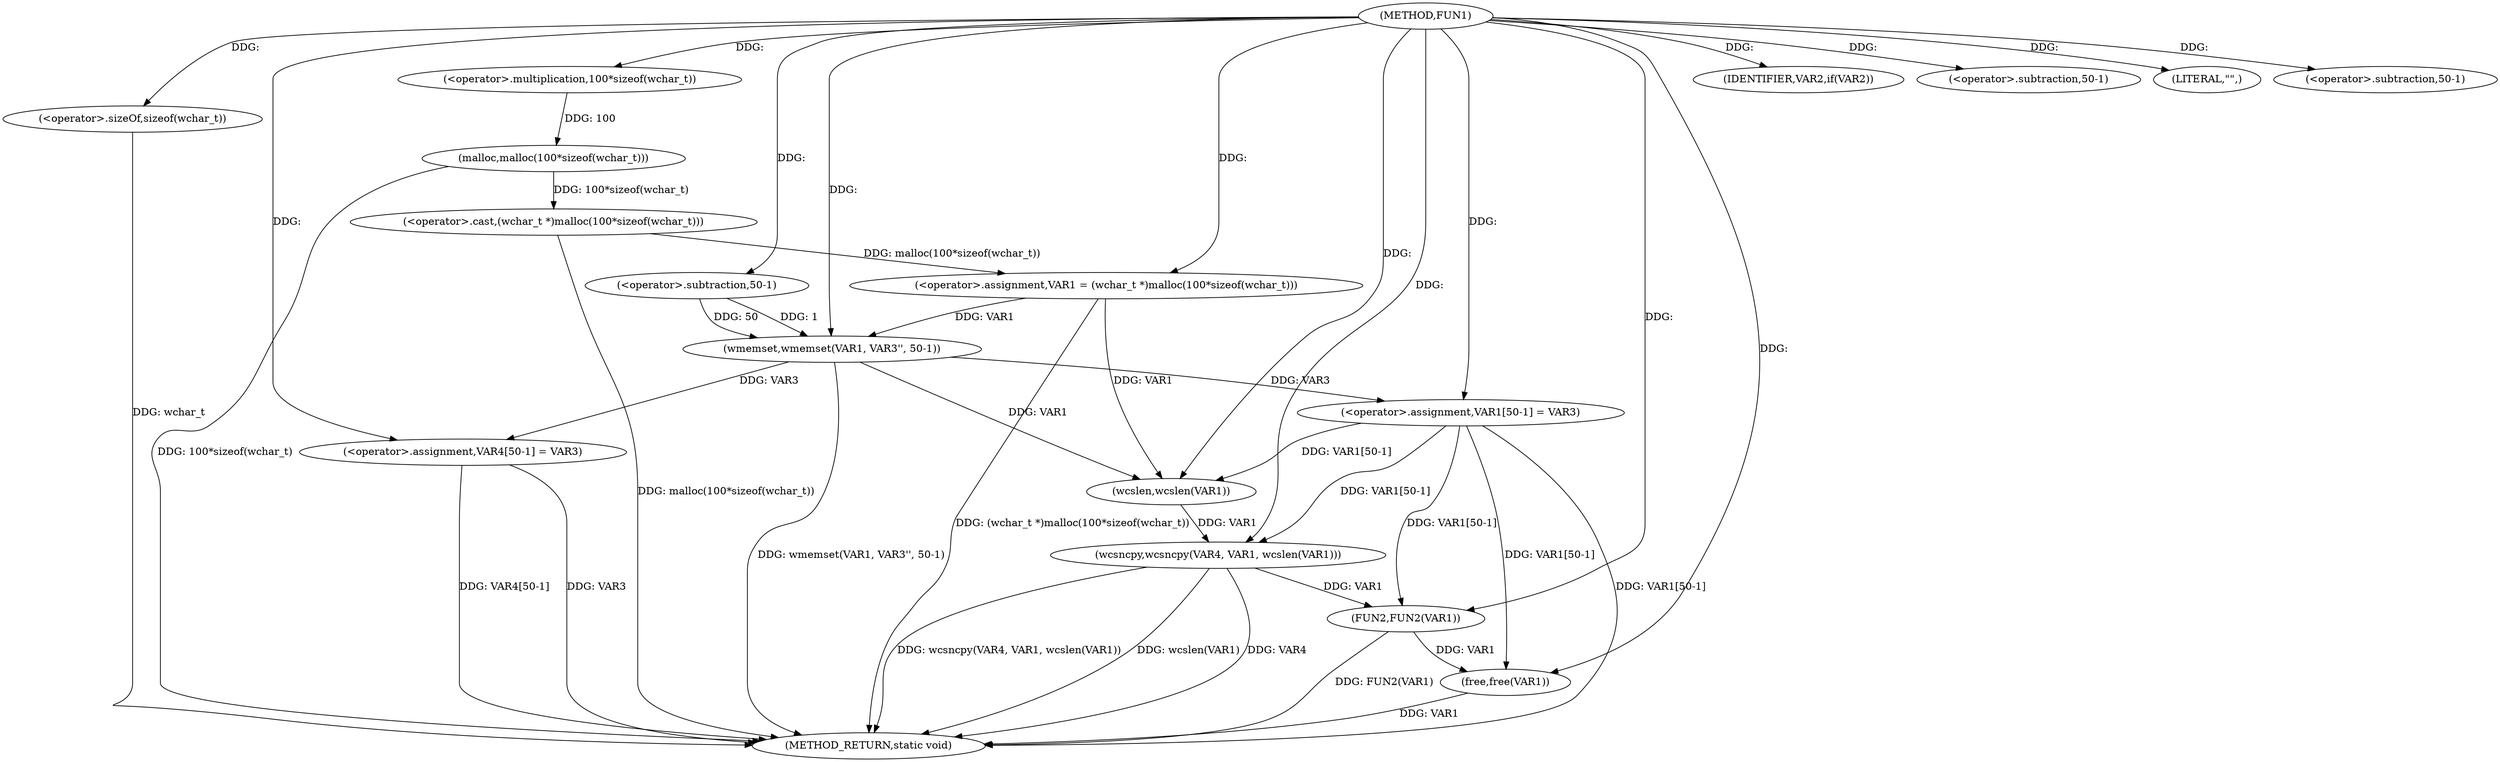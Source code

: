 digraph FUN1 {  
"1000100" [label = "(METHOD,FUN1)" ]
"1000146" [label = "(METHOD_RETURN,static void)" ]
"1000103" [label = "(<operator>.assignment,VAR1 = (wchar_t *)malloc(100*sizeof(wchar_t)))" ]
"1000105" [label = "(<operator>.cast,(wchar_t *)malloc(100*sizeof(wchar_t)))" ]
"1000107" [label = "(malloc,malloc(100*sizeof(wchar_t)))" ]
"1000108" [label = "(<operator>.multiplication,100*sizeof(wchar_t))" ]
"1000110" [label = "(<operator>.sizeOf,sizeof(wchar_t))" ]
"1000113" [label = "(IDENTIFIER,VAR2,if(VAR2))" ]
"1000115" [label = "(wmemset,wmemset(VAR1, VAR3'', 50-1))" ]
"1000118" [label = "(<operator>.subtraction,50-1)" ]
"1000121" [label = "(<operator>.assignment,VAR1[50-1] = VAR3)" ]
"1000124" [label = "(<operator>.subtraction,50-1)" ]
"1000129" [label = "(LITERAL,\"\",)" ]
"1000130" [label = "(wcsncpy,wcsncpy(VAR4, VAR1, wcslen(VAR1)))" ]
"1000133" [label = "(wcslen,wcslen(VAR1))" ]
"1000135" [label = "(<operator>.assignment,VAR4[50-1] = VAR3)" ]
"1000138" [label = "(<operator>.subtraction,50-1)" ]
"1000142" [label = "(FUN2,FUN2(VAR1))" ]
"1000144" [label = "(free,free(VAR1))" ]
  "1000130" -> "1000146"  [ label = "DDG: wcsncpy(VAR4, VAR1, wcslen(VAR1))"] 
  "1000142" -> "1000146"  [ label = "DDG: FUN2(VAR1)"] 
  "1000107" -> "1000146"  [ label = "DDG: 100*sizeof(wchar_t)"] 
  "1000105" -> "1000146"  [ label = "DDG: malloc(100*sizeof(wchar_t))"] 
  "1000103" -> "1000146"  [ label = "DDG: (wchar_t *)malloc(100*sizeof(wchar_t))"] 
  "1000135" -> "1000146"  [ label = "DDG: VAR3"] 
  "1000130" -> "1000146"  [ label = "DDG: wcslen(VAR1)"] 
  "1000110" -> "1000146"  [ label = "DDG: wchar_t"] 
  "1000130" -> "1000146"  [ label = "DDG: VAR4"] 
  "1000115" -> "1000146"  [ label = "DDG: wmemset(VAR1, VAR3'', 50-1)"] 
  "1000135" -> "1000146"  [ label = "DDG: VAR4[50-1]"] 
  "1000121" -> "1000146"  [ label = "DDG: VAR1[50-1]"] 
  "1000144" -> "1000146"  [ label = "DDG: VAR1"] 
  "1000105" -> "1000103"  [ label = "DDG: malloc(100*sizeof(wchar_t))"] 
  "1000100" -> "1000103"  [ label = "DDG: "] 
  "1000107" -> "1000105"  [ label = "DDG: 100*sizeof(wchar_t)"] 
  "1000108" -> "1000107"  [ label = "DDG: 100"] 
  "1000100" -> "1000108"  [ label = "DDG: "] 
  "1000100" -> "1000110"  [ label = "DDG: "] 
  "1000100" -> "1000113"  [ label = "DDG: "] 
  "1000103" -> "1000115"  [ label = "DDG: VAR1"] 
  "1000100" -> "1000115"  [ label = "DDG: "] 
  "1000118" -> "1000115"  [ label = "DDG: 50"] 
  "1000118" -> "1000115"  [ label = "DDG: 1"] 
  "1000100" -> "1000118"  [ label = "DDG: "] 
  "1000115" -> "1000121"  [ label = "DDG: VAR3"] 
  "1000100" -> "1000121"  [ label = "DDG: "] 
  "1000100" -> "1000124"  [ label = "DDG: "] 
  "1000100" -> "1000129"  [ label = "DDG: "] 
  "1000100" -> "1000130"  [ label = "DDG: "] 
  "1000133" -> "1000130"  [ label = "DDG: VAR1"] 
  "1000121" -> "1000130"  [ label = "DDG: VAR1[50-1]"] 
  "1000103" -> "1000133"  [ label = "DDG: VAR1"] 
  "1000121" -> "1000133"  [ label = "DDG: VAR1[50-1]"] 
  "1000115" -> "1000133"  [ label = "DDG: VAR1"] 
  "1000100" -> "1000133"  [ label = "DDG: "] 
  "1000100" -> "1000135"  [ label = "DDG: "] 
  "1000115" -> "1000135"  [ label = "DDG: VAR3"] 
  "1000100" -> "1000138"  [ label = "DDG: "] 
  "1000130" -> "1000142"  [ label = "DDG: VAR1"] 
  "1000121" -> "1000142"  [ label = "DDG: VAR1[50-1]"] 
  "1000100" -> "1000142"  [ label = "DDG: "] 
  "1000142" -> "1000144"  [ label = "DDG: VAR1"] 
  "1000121" -> "1000144"  [ label = "DDG: VAR1[50-1]"] 
  "1000100" -> "1000144"  [ label = "DDG: "] 
}
